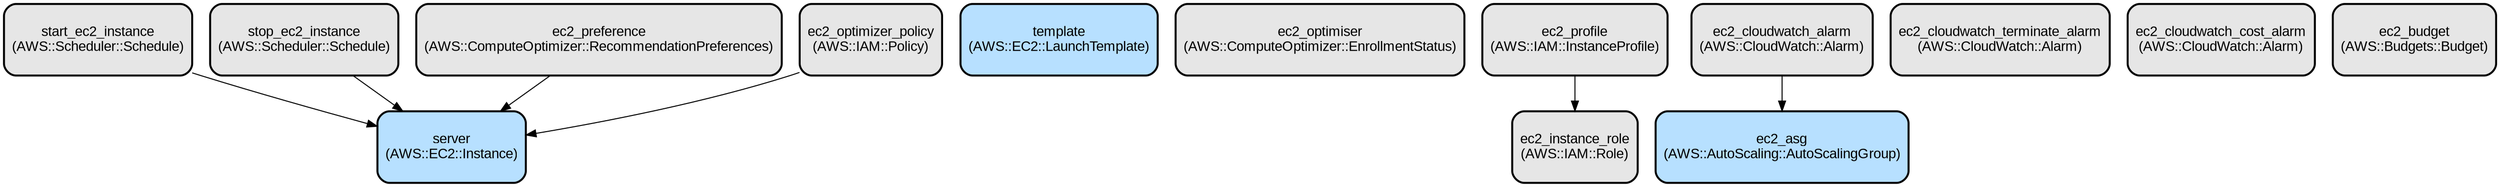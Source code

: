 digraph INFRA {
  node [ color = "black", fillcolor = "#E6E6E6", height =1, style = "filled,bold,rounded", fontname = "Arial" ];
  "server" [ label = "server
(AWS::EC2::Instance)", shape =rectangle, fillcolor = "#B7E0FF" ];
  "template" [ label = "template
(AWS::EC2::LaunchTemplate)", shape =rectangle, fillcolor = "#B7E0FF" ];
  "start_ec2_instance" [ label = "start_ec2_instance
(AWS::Scheduler::Schedule)", shape =rectangle ];
  "stop_ec2_instance" [ label = "stop_ec2_instance
(AWS::Scheduler::Schedule)", shape =rectangle ];
  "ec2_optimiser" [ label = "ec2_optimiser
(AWS::ComputeOptimizer::EnrollmentStatus)", shape =rectangle ];
  "ec2_preference" [ label = "ec2_preference
(AWS::ComputeOptimizer::RecommendationPreferences)", shape =rectangle ];
  "ec2_instance_role" [ label = "ec2_instance_role
(AWS::IAM::Role)", shape =rectangle ];
  "ec2_optimizer_policy" [ label = "ec2_optimizer_policy
(AWS::IAM::Policy)", shape =rectangle ];
  "ec2_profile" [ label = "ec2_profile
(AWS::IAM::InstanceProfile)", shape =rectangle ];
  "ec2_cloudwatch_alarm" [ label = "ec2_cloudwatch_alarm
(AWS::CloudWatch::Alarm)", shape =rectangle ];
  "ec2_cloudwatch_terminate_alarm" [ label = "ec2_cloudwatch_terminate_alarm
(AWS::CloudWatch::Alarm)", shape =rectangle ];
  "ec2_cloudwatch_cost_alarm" [ label = "ec2_cloudwatch_cost_alarm
(AWS::CloudWatch::Alarm)", shape =rectangle ];
  "ec2_asg" [ label = "ec2_asg
(AWS::AutoScaling::AutoScalingGroup)", shape =rectangle, fillcolor = "#B7E0FF" ];
  "ec2_budget" [ label = "ec2_budget
(AWS::Budgets::Budget)", shape =rectangle ];
  "start_ec2_instance" -> "server";
  "stop_ec2_instance" -> "server";
  "ec2_preference" -> "server";
  "ec2_optimizer_policy" -> "server";
  "ec2_profile" -> "ec2_instance_role";
  "ec2_cloudwatch_alarm" -> "ec2_asg";
}
